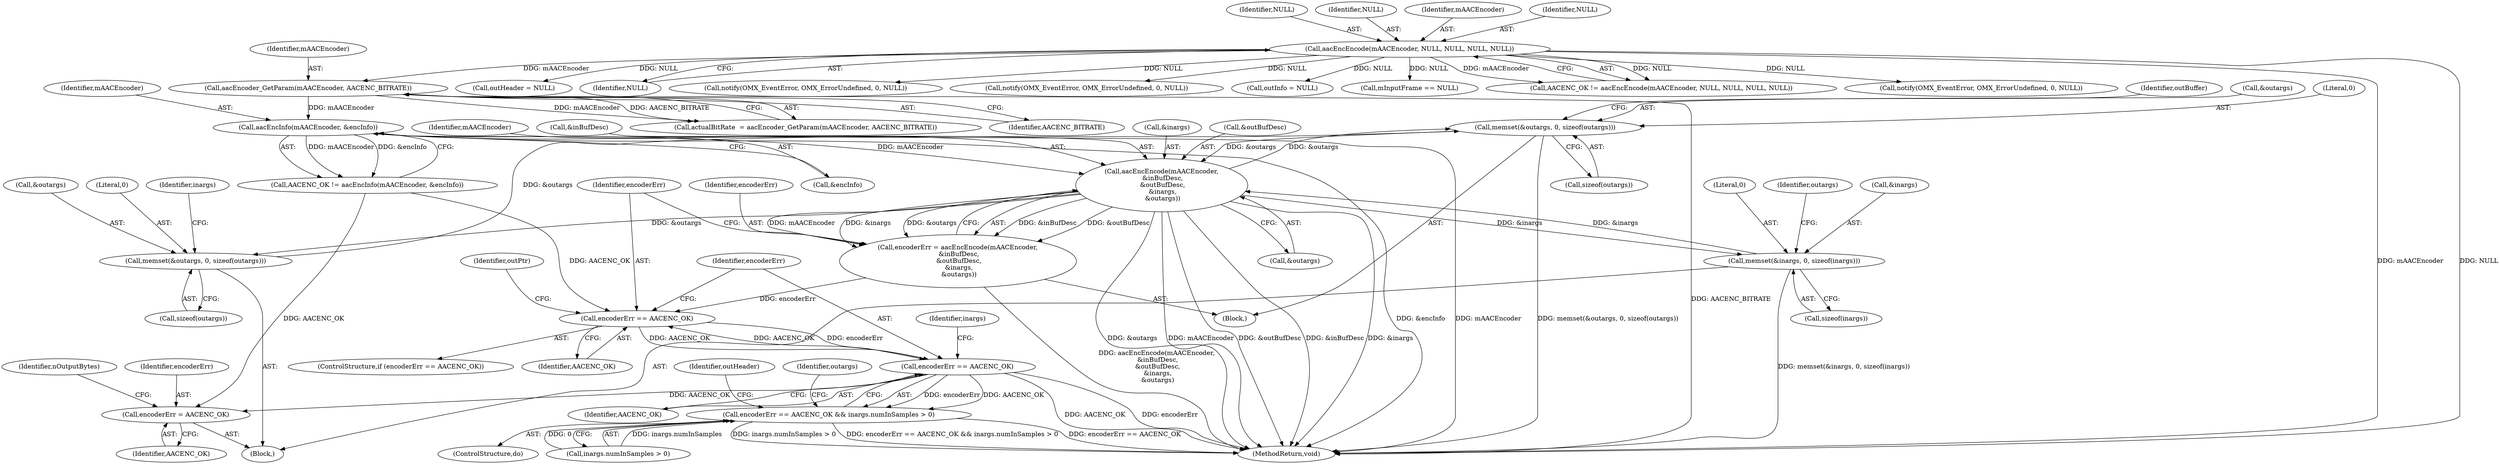 digraph "0_Android_594bf934384920618d2b6ce0bcda1f60144cb3eb@API" {
"1000586" [label="(Call,memset(&outargs, 0, sizeof(outargs)))"];
"1000606" [label="(Call,aacEncEncode(mAACEncoder,\n &inBufDesc,\n &outBufDesc,\n &inargs,\n &outargs))"];
"1000166" [label="(Call,aacEncInfo(mAACEncoder, &encInfo))"];
"1000150" [label="(Call,aacEncoder_GetParam(mAACEncoder, AACENC_BITRATE))"];
"1000129" [label="(Call,aacEncEncode(mAACEncoder, NULL, NULL, NULL, NULL))"];
"1000466" [label="(Call,memset(&inargs, 0, sizeof(inargs)))"];
"1000586" [label="(Call,memset(&outargs, 0, sizeof(outargs)))"];
"1000472" [label="(Call,memset(&outargs, 0, sizeof(outargs)))"];
"1000604" [label="(Call,encoderErr = aacEncEncode(mAACEncoder,\n &inBufDesc,\n &outBufDesc,\n &inargs,\n &outargs))"];
"1000617" [label="(Call,encoderErr == AACENC_OK)"];
"1000673" [label="(Call,encoderErr == AACENC_OK)"];
"1000577" [label="(Call,encoderErr = AACENC_OK)"];
"1000672" [label="(Call,encoderErr == AACENC_OK && inargs.numInSamples > 0)"];
"1000151" [label="(Identifier,mAACEncoder)"];
"1000150" [label="(Call,aacEncoder_GetParam(mAACEncoder, AACENC_BITRATE))"];
"1000731" [label="(Call,outHeader = NULL)"];
"1000674" [label="(Identifier,encoderErr)"];
"1000618" [label="(Identifier,encoderErr)"];
"1000475" [label="(Literal,0)"];
"1000617" [label="(Call,encoderErr == AACENC_OK)"];
"1000587" [label="(Call,&outargs)"];
"1000676" [label="(Call,inargs.numInSamples > 0)"];
"1000673" [label="(Call,encoderErr == AACENC_OK)"];
"1000586" [label="(Call,memset(&outargs, 0, sizeof(outargs)))"];
"1000577" [label="(Call,encoderErr = AACENC_OK)"];
"1000740" [label="(MethodReturn,void)"];
"1000614" [label="(Call,&outargs)"];
"1000610" [label="(Call,&outBufDesc)"];
"1000466" [label="(Call,memset(&inargs, 0, sizeof(inargs)))"];
"1000166" [label="(Call,aacEncInfo(mAACEncoder, &encInfo))"];
"1000133" [label="(Identifier,NULL)"];
"1000469" [label="(Literal,0)"];
"1000480" [label="(Identifier,inargs)"];
"1000616" [label="(ControlStructure,if (encoderErr == AACENC_OK))"];
"1000584" [label="(ControlStructure,do)"];
"1000131" [label="(Identifier,NULL)"];
"1000606" [label="(Call,aacEncEncode(mAACEncoder,\n &inBufDesc,\n &outBufDesc,\n &inargs,\n &outargs))"];
"1000134" [label="(Identifier,NULL)"];
"1000607" [label="(Identifier,mAACEncoder)"];
"1000476" [label="(Call,sizeof(outargs))"];
"1000589" [label="(Literal,0)"];
"1000675" [label="(Identifier,AACENC_OK)"];
"1000130" [label="(Identifier,mAACEncoder)"];
"1000474" [label="(Identifier,outargs)"];
"1000585" [label="(Block,)"];
"1000672" [label="(Call,encoderErr == AACENC_OK && inargs.numInSamples > 0)"];
"1000582" [label="(Identifier,nOutputBytes)"];
"1000608" [label="(Call,&inBufDesc)"];
"1000284" [label="(Block,)"];
"1000473" [label="(Call,&outargs)"];
"1000619" [label="(Identifier,AACENC_OK)"];
"1000612" [label="(Call,&inargs)"];
"1000472" [label="(Call,memset(&outargs, 0, sizeof(outargs)))"];
"1000578" [label="(Identifier,encoderErr)"];
"1000173" [label="(Call,notify(OMX_EventError, OMX_ErrorUndefined, 0, NULL))"];
"1000594" [label="(Identifier,outBuffer)"];
"1000167" [label="(Identifier,mAACEncoder)"];
"1000138" [label="(Call,notify(OMX_EventError, OMX_ErrorUndefined, 0, NULL))"];
"1000470" [label="(Call,sizeof(inargs))"];
"1000152" [label="(Identifier,AACENC_BITRATE)"];
"1000734" [label="(Call,outInfo = NULL)"];
"1000678" [label="(Identifier,inargs)"];
"1000467" [label="(Call,&inargs)"];
"1000588" [label="(Identifier,outargs)"];
"1000590" [label="(Call,sizeof(outargs))"];
"1000336" [label="(Call,mInputFrame == NULL)"];
"1000129" [label="(Call,aacEncEncode(mAACEncoder, NULL, NULL, NULL, NULL))"];
"1000127" [label="(Call,AACENC_OK != aacEncEncode(mAACEncoder, NULL, NULL, NULL, NULL))"];
"1000168" [label="(Call,&encInfo)"];
"1000683" [label="(Identifier,outHeader)"];
"1000148" [label="(Call,actualBitRate  = aacEncoder_GetParam(mAACEncoder, AACENC_BITRATE))"];
"1000579" [label="(Identifier,AACENC_OK)"];
"1000604" [label="(Call,encoderErr = aacEncEncode(mAACEncoder,\n &inBufDesc,\n &outBufDesc,\n &inargs,\n &outargs))"];
"1000211" [label="(Call,notify(OMX_EventError, OMX_ErrorUndefined, 0, NULL))"];
"1000132" [label="(Identifier,NULL)"];
"1000622" [label="(Identifier,outPtr)"];
"1000164" [label="(Call,AACENC_OK != aacEncInfo(mAACEncoder, &encInfo))"];
"1000605" [label="(Identifier,encoderErr)"];
"1000586" -> "1000585"  [label="AST: "];
"1000586" -> "1000590"  [label="CFG: "];
"1000587" -> "1000586"  [label="AST: "];
"1000589" -> "1000586"  [label="AST: "];
"1000590" -> "1000586"  [label="AST: "];
"1000594" -> "1000586"  [label="CFG: "];
"1000586" -> "1000740"  [label="DDG: memset(&outargs, 0, sizeof(outargs))"];
"1000606" -> "1000586"  [label="DDG: &outargs"];
"1000472" -> "1000586"  [label="DDG: &outargs"];
"1000586" -> "1000606"  [label="DDG: &outargs"];
"1000606" -> "1000604"  [label="AST: "];
"1000606" -> "1000614"  [label="CFG: "];
"1000607" -> "1000606"  [label="AST: "];
"1000608" -> "1000606"  [label="AST: "];
"1000610" -> "1000606"  [label="AST: "];
"1000612" -> "1000606"  [label="AST: "];
"1000614" -> "1000606"  [label="AST: "];
"1000604" -> "1000606"  [label="CFG: "];
"1000606" -> "1000740"  [label="DDG: &outargs"];
"1000606" -> "1000740"  [label="DDG: mAACEncoder"];
"1000606" -> "1000740"  [label="DDG: &outBufDesc"];
"1000606" -> "1000740"  [label="DDG: &inBufDesc"];
"1000606" -> "1000740"  [label="DDG: &inargs"];
"1000606" -> "1000466"  [label="DDG: &inargs"];
"1000606" -> "1000472"  [label="DDG: &outargs"];
"1000606" -> "1000604"  [label="DDG: &inBufDesc"];
"1000606" -> "1000604"  [label="DDG: &outBufDesc"];
"1000606" -> "1000604"  [label="DDG: mAACEncoder"];
"1000606" -> "1000604"  [label="DDG: &inargs"];
"1000606" -> "1000604"  [label="DDG: &outargs"];
"1000166" -> "1000606"  [label="DDG: mAACEncoder"];
"1000466" -> "1000606"  [label="DDG: &inargs"];
"1000166" -> "1000164"  [label="AST: "];
"1000166" -> "1000168"  [label="CFG: "];
"1000167" -> "1000166"  [label="AST: "];
"1000168" -> "1000166"  [label="AST: "];
"1000164" -> "1000166"  [label="CFG: "];
"1000166" -> "1000740"  [label="DDG: &encInfo"];
"1000166" -> "1000740"  [label="DDG: mAACEncoder"];
"1000166" -> "1000164"  [label="DDG: mAACEncoder"];
"1000166" -> "1000164"  [label="DDG: &encInfo"];
"1000150" -> "1000166"  [label="DDG: mAACEncoder"];
"1000150" -> "1000148"  [label="AST: "];
"1000150" -> "1000152"  [label="CFG: "];
"1000151" -> "1000150"  [label="AST: "];
"1000152" -> "1000150"  [label="AST: "];
"1000148" -> "1000150"  [label="CFG: "];
"1000150" -> "1000740"  [label="DDG: AACENC_BITRATE"];
"1000150" -> "1000148"  [label="DDG: mAACEncoder"];
"1000150" -> "1000148"  [label="DDG: AACENC_BITRATE"];
"1000129" -> "1000150"  [label="DDG: mAACEncoder"];
"1000129" -> "1000127"  [label="AST: "];
"1000129" -> "1000134"  [label="CFG: "];
"1000130" -> "1000129"  [label="AST: "];
"1000131" -> "1000129"  [label="AST: "];
"1000132" -> "1000129"  [label="AST: "];
"1000133" -> "1000129"  [label="AST: "];
"1000134" -> "1000129"  [label="AST: "];
"1000127" -> "1000129"  [label="CFG: "];
"1000129" -> "1000740"  [label="DDG: mAACEncoder"];
"1000129" -> "1000740"  [label="DDG: NULL"];
"1000129" -> "1000127"  [label="DDG: NULL"];
"1000129" -> "1000127"  [label="DDG: mAACEncoder"];
"1000129" -> "1000138"  [label="DDG: NULL"];
"1000129" -> "1000173"  [label="DDG: NULL"];
"1000129" -> "1000211"  [label="DDG: NULL"];
"1000129" -> "1000336"  [label="DDG: NULL"];
"1000129" -> "1000731"  [label="DDG: NULL"];
"1000129" -> "1000734"  [label="DDG: NULL"];
"1000466" -> "1000284"  [label="AST: "];
"1000466" -> "1000470"  [label="CFG: "];
"1000467" -> "1000466"  [label="AST: "];
"1000469" -> "1000466"  [label="AST: "];
"1000470" -> "1000466"  [label="AST: "];
"1000474" -> "1000466"  [label="CFG: "];
"1000466" -> "1000740"  [label="DDG: memset(&inargs, 0, sizeof(inargs))"];
"1000472" -> "1000284"  [label="AST: "];
"1000472" -> "1000476"  [label="CFG: "];
"1000473" -> "1000472"  [label="AST: "];
"1000475" -> "1000472"  [label="AST: "];
"1000476" -> "1000472"  [label="AST: "];
"1000480" -> "1000472"  [label="CFG: "];
"1000604" -> "1000585"  [label="AST: "];
"1000605" -> "1000604"  [label="AST: "];
"1000618" -> "1000604"  [label="CFG: "];
"1000604" -> "1000740"  [label="DDG: aacEncEncode(mAACEncoder,\n &inBufDesc,\n &outBufDesc,\n &inargs,\n &outargs)"];
"1000604" -> "1000617"  [label="DDG: encoderErr"];
"1000617" -> "1000616"  [label="AST: "];
"1000617" -> "1000619"  [label="CFG: "];
"1000618" -> "1000617"  [label="AST: "];
"1000619" -> "1000617"  [label="AST: "];
"1000674" -> "1000617"  [label="CFG: "];
"1000622" -> "1000617"  [label="CFG: "];
"1000673" -> "1000617"  [label="DDG: AACENC_OK"];
"1000164" -> "1000617"  [label="DDG: AACENC_OK"];
"1000617" -> "1000673"  [label="DDG: encoderErr"];
"1000617" -> "1000673"  [label="DDG: AACENC_OK"];
"1000673" -> "1000672"  [label="AST: "];
"1000673" -> "1000675"  [label="CFG: "];
"1000674" -> "1000673"  [label="AST: "];
"1000675" -> "1000673"  [label="AST: "];
"1000678" -> "1000673"  [label="CFG: "];
"1000672" -> "1000673"  [label="CFG: "];
"1000673" -> "1000740"  [label="DDG: AACENC_OK"];
"1000673" -> "1000740"  [label="DDG: encoderErr"];
"1000673" -> "1000577"  [label="DDG: AACENC_OK"];
"1000673" -> "1000672"  [label="DDG: encoderErr"];
"1000673" -> "1000672"  [label="DDG: AACENC_OK"];
"1000577" -> "1000284"  [label="AST: "];
"1000577" -> "1000579"  [label="CFG: "];
"1000578" -> "1000577"  [label="AST: "];
"1000579" -> "1000577"  [label="AST: "];
"1000582" -> "1000577"  [label="CFG: "];
"1000164" -> "1000577"  [label="DDG: AACENC_OK"];
"1000672" -> "1000584"  [label="AST: "];
"1000672" -> "1000676"  [label="CFG: "];
"1000676" -> "1000672"  [label="AST: "];
"1000588" -> "1000672"  [label="CFG: "];
"1000683" -> "1000672"  [label="CFG: "];
"1000672" -> "1000740"  [label="DDG: inargs.numInSamples > 0"];
"1000672" -> "1000740"  [label="DDG: encoderErr == AACENC_OK && inargs.numInSamples > 0"];
"1000672" -> "1000740"  [label="DDG: encoderErr == AACENC_OK"];
"1000676" -> "1000672"  [label="DDG: inargs.numInSamples"];
"1000676" -> "1000672"  [label="DDG: 0"];
}
